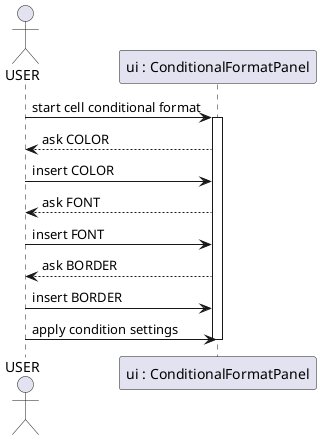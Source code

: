 @startuml doc-files/lang03_01_conditional_formating_SSD.png

actor USER as usr
participant "ui : ConditionalFormatPanel" as ui

usr -> ui : start cell conditional format
activate ui
ui --> usr : ask COLOR
usr -> ui : insert COLOR
ui --> usr : ask FONT
usr -> ui : insert FONT
ui --> usr : ask BORDER
usr -> ui : insert BORDER
usr -> ui : apply condition settings
deactivate ui
@enduml